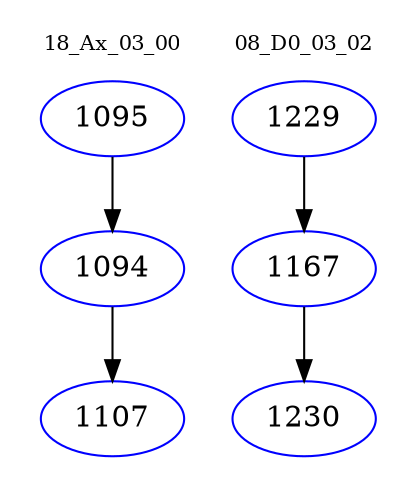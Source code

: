 digraph{
subgraph cluster_0 {
color = white
label = "18_Ax_03_00";
fontsize=10;
T0_1095 [label="1095", color="blue"]
T0_1095 -> T0_1094 [color="black"]
T0_1094 [label="1094", color="blue"]
T0_1094 -> T0_1107 [color="black"]
T0_1107 [label="1107", color="blue"]
}
subgraph cluster_1 {
color = white
label = "08_D0_03_02";
fontsize=10;
T1_1229 [label="1229", color="blue"]
T1_1229 -> T1_1167 [color="black"]
T1_1167 [label="1167", color="blue"]
T1_1167 -> T1_1230 [color="black"]
T1_1230 [label="1230", color="blue"]
}
}
